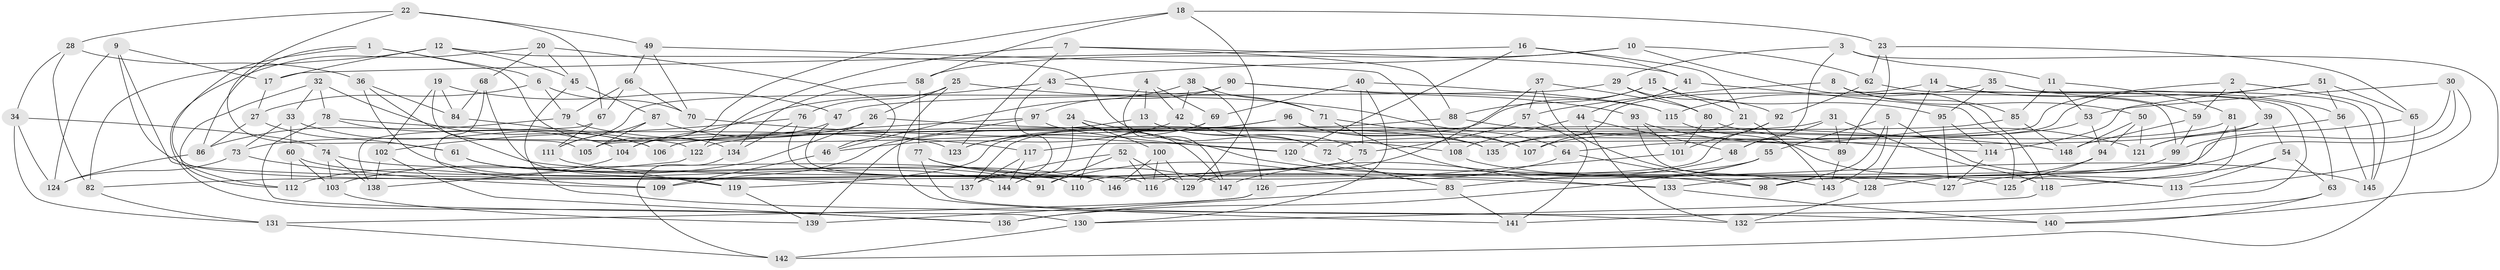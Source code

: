 // Generated by graph-tools (version 1.1) at 2025/26/03/09/25 03:26:58]
// undirected, 148 vertices, 296 edges
graph export_dot {
graph [start="1"]
  node [color=gray90,style=filled];
  1;
  2;
  3;
  4;
  5;
  6;
  7;
  8;
  9;
  10;
  11;
  12;
  13;
  14;
  15;
  16;
  17;
  18;
  19;
  20;
  21;
  22;
  23;
  24;
  25;
  26;
  27;
  28;
  29;
  30;
  31;
  32;
  33;
  34;
  35;
  36;
  37;
  38;
  39;
  40;
  41;
  42;
  43;
  44;
  45;
  46;
  47;
  48;
  49;
  50;
  51;
  52;
  53;
  54;
  55;
  56;
  57;
  58;
  59;
  60;
  61;
  62;
  63;
  64;
  65;
  66;
  67;
  68;
  69;
  70;
  71;
  72;
  73;
  74;
  75;
  76;
  77;
  78;
  79;
  80;
  81;
  82;
  83;
  84;
  85;
  86;
  87;
  88;
  89;
  90;
  91;
  92;
  93;
  94;
  95;
  96;
  97;
  98;
  99;
  100;
  101;
  102;
  103;
  104;
  105;
  106;
  107;
  108;
  109;
  110;
  111;
  112;
  113;
  114;
  115;
  116;
  117;
  118;
  119;
  120;
  121;
  122;
  123;
  124;
  125;
  126;
  127;
  128;
  129;
  130;
  131;
  132;
  133;
  134;
  135;
  136;
  137;
  138;
  139;
  140;
  141;
  142;
  143;
  144;
  145;
  146;
  147;
  148;
  1 -- 86;
  1 -- 6;
  1 -- 134;
  1 -- 91;
  2 -- 59;
  2 -- 39;
  2 -- 145;
  2 -- 117;
  3 -- 11;
  3 -- 140;
  3 -- 29;
  3 -- 48;
  4 -- 147;
  4 -- 42;
  4 -- 13;
  4 -- 69;
  5 -- 55;
  5 -- 98;
  5 -- 113;
  5 -- 143;
  6 -- 70;
  6 -- 27;
  6 -- 79;
  7 -- 123;
  7 -- 122;
  7 -- 41;
  7 -- 88;
  8 -- 57;
  8 -- 50;
  8 -- 85;
  8 -- 99;
  9 -- 124;
  9 -- 17;
  9 -- 137;
  9 -- 112;
  10 -- 58;
  10 -- 118;
  10 -- 43;
  10 -- 62;
  11 -- 53;
  11 -- 81;
  11 -- 85;
  12 -- 82;
  12 -- 17;
  12 -- 72;
  12 -- 45;
  13 -- 139;
  13 -- 75;
  13 -- 72;
  14 -- 59;
  14 -- 107;
  14 -- 63;
  14 -- 128;
  15 -- 137;
  15 -- 95;
  15 -- 88;
  15 -- 21;
  16 -- 21;
  16 -- 120;
  16 -- 41;
  16 -- 17;
  17 -- 27;
  18 -- 129;
  18 -- 105;
  18 -- 23;
  18 -- 58;
  19 -- 105;
  19 -- 47;
  19 -- 84;
  19 -- 102;
  20 -- 46;
  20 -- 45;
  20 -- 136;
  20 -- 68;
  21 -- 135;
  21 -- 143;
  22 -- 49;
  22 -- 61;
  22 -- 28;
  22 -- 67;
  23 -- 89;
  23 -- 65;
  23 -- 62;
  24 -- 100;
  24 -- 147;
  24 -- 144;
  24 -- 98;
  25 -- 76;
  25 -- 26;
  25 -- 141;
  25 -- 64;
  26 -- 103;
  26 -- 73;
  26 -- 148;
  27 -- 86;
  27 -- 61;
  28 -- 34;
  28 -- 82;
  28 -- 36;
  29 -- 80;
  29 -- 47;
  29 -- 92;
  30 -- 53;
  30 -- 146;
  30 -- 113;
  30 -- 127;
  31 -- 48;
  31 -- 122;
  31 -- 118;
  31 -- 89;
  32 -- 106;
  32 -- 33;
  32 -- 112;
  32 -- 78;
  33 -- 106;
  33 -- 73;
  33 -- 60;
  34 -- 124;
  34 -- 131;
  34 -- 74;
  35 -- 95;
  35 -- 115;
  35 -- 56;
  35 -- 145;
  36 -- 84;
  36 -- 144;
  36 -- 127;
  37 -- 80;
  37 -- 129;
  37 -- 57;
  37 -- 143;
  38 -- 42;
  38 -- 126;
  38 -- 46;
  38 -- 71;
  39 -- 64;
  39 -- 54;
  39 -- 121;
  40 -- 130;
  40 -- 75;
  40 -- 115;
  40 -- 69;
  41 -- 44;
  41 -- 125;
  42 -- 46;
  42 -- 108;
  43 -- 104;
  43 -- 71;
  43 -- 144;
  44 -- 48;
  44 -- 108;
  44 -- 132;
  45 -- 132;
  45 -- 87;
  46 -- 109;
  47 -- 104;
  47 -- 146;
  48 -- 147;
  49 -- 66;
  49 -- 108;
  49 -- 70;
  50 -- 148;
  50 -- 121;
  50 -- 94;
  51 -- 72;
  51 -- 65;
  51 -- 56;
  51 -- 114;
  52 -- 129;
  52 -- 91;
  52 -- 116;
  52 -- 137;
  53 -- 94;
  53 -- 135;
  54 -- 113;
  54 -- 63;
  54 -- 118;
  55 -- 136;
  55 -- 83;
  55 -- 116;
  56 -- 121;
  56 -- 145;
  57 -- 141;
  57 -- 75;
  58 -- 134;
  58 -- 77;
  59 -- 148;
  59 -- 99;
  60 -- 119;
  60 -- 103;
  60 -- 112;
  61 -- 91;
  61 -- 146;
  62 -- 141;
  62 -- 92;
  63 -- 132;
  63 -- 140;
  64 -- 91;
  64 -- 98;
  65 -- 99;
  65 -- 142;
  66 -- 79;
  66 -- 70;
  66 -- 67;
  67 -- 138;
  67 -- 111;
  68 -- 116;
  68 -- 109;
  68 -- 84;
  69 -- 110;
  69 -- 123;
  70 -- 120;
  71 -- 107;
  71 -- 133;
  72 -- 83;
  73 -- 109;
  73 -- 124;
  74 -- 110;
  74 -- 103;
  74 -- 138;
  75 -- 82;
  76 -- 102;
  76 -- 134;
  76 -- 110;
  77 -- 133;
  77 -- 147;
  77 -- 140;
  78 -- 104;
  78 -- 130;
  78 -- 117;
  79 -- 86;
  79 -- 135;
  80 -- 114;
  80 -- 101;
  81 -- 107;
  81 -- 98;
  81 -- 125;
  82 -- 131;
  83 -- 136;
  83 -- 141;
  84 -- 122;
  85 -- 148;
  85 -- 106;
  86 -- 124;
  87 -- 123;
  87 -- 111;
  87 -- 105;
  88 -- 89;
  88 -- 106;
  89 -- 143;
  90 -- 115;
  90 -- 93;
  90 -- 111;
  90 -- 97;
  92 -- 110;
  92 -- 101;
  93 -- 121;
  93 -- 101;
  93 -- 128;
  94 -- 128;
  94 -- 125;
  95 -- 114;
  95 -- 127;
  96 -- 119;
  96 -- 107;
  96 -- 123;
  96 -- 135;
  97 -- 109;
  97 -- 105;
  97 -- 120;
  99 -- 133;
  100 -- 116;
  100 -- 146;
  100 -- 129;
  101 -- 126;
  102 -- 136;
  102 -- 138;
  103 -- 139;
  104 -- 112;
  108 -- 113;
  111 -- 119;
  114 -- 127;
  115 -- 125;
  117 -- 137;
  117 -- 144;
  118 -- 130;
  119 -- 139;
  120 -- 145;
  122 -- 138;
  126 -- 139;
  126 -- 131;
  128 -- 132;
  130 -- 142;
  131 -- 142;
  133 -- 140;
  134 -- 142;
}
